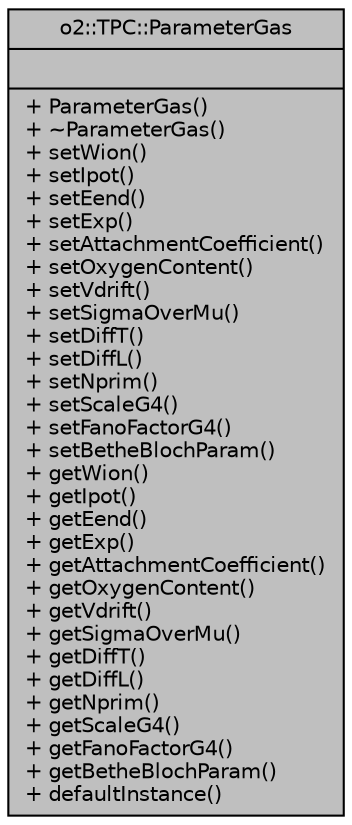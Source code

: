 digraph "o2::TPC::ParameterGas"
{
 // INTERACTIVE_SVG=YES
  bgcolor="transparent";
  edge [fontname="Helvetica",fontsize="10",labelfontname="Helvetica",labelfontsize="10"];
  node [fontname="Helvetica",fontsize="10",shape=record];
  Node1 [label="{o2::TPC::ParameterGas\n||+ ParameterGas()\l+ ~ParameterGas()\l+ setWion()\l+ setIpot()\l+ setEend()\l+ setExp()\l+ setAttachmentCoefficient()\l+ setOxygenContent()\l+ setVdrift()\l+ setSigmaOverMu()\l+ setDiffT()\l+ setDiffL()\l+ setNprim()\l+ setScaleG4()\l+ setFanoFactorG4()\l+ setBetheBlochParam()\l+ getWion()\l+ getIpot()\l+ getEend()\l+ getExp()\l+ getAttachmentCoefficient()\l+ getOxygenContent()\l+ getVdrift()\l+ getSigmaOverMu()\l+ getDiffT()\l+ getDiffL()\l+ getNprim()\l+ getScaleG4()\l+ getFanoFactorG4()\l+ getBetheBlochParam()\l+ defaultInstance()\l}",height=0.2,width=0.4,color="black", fillcolor="grey75", style="filled" fontcolor="black"];
}
